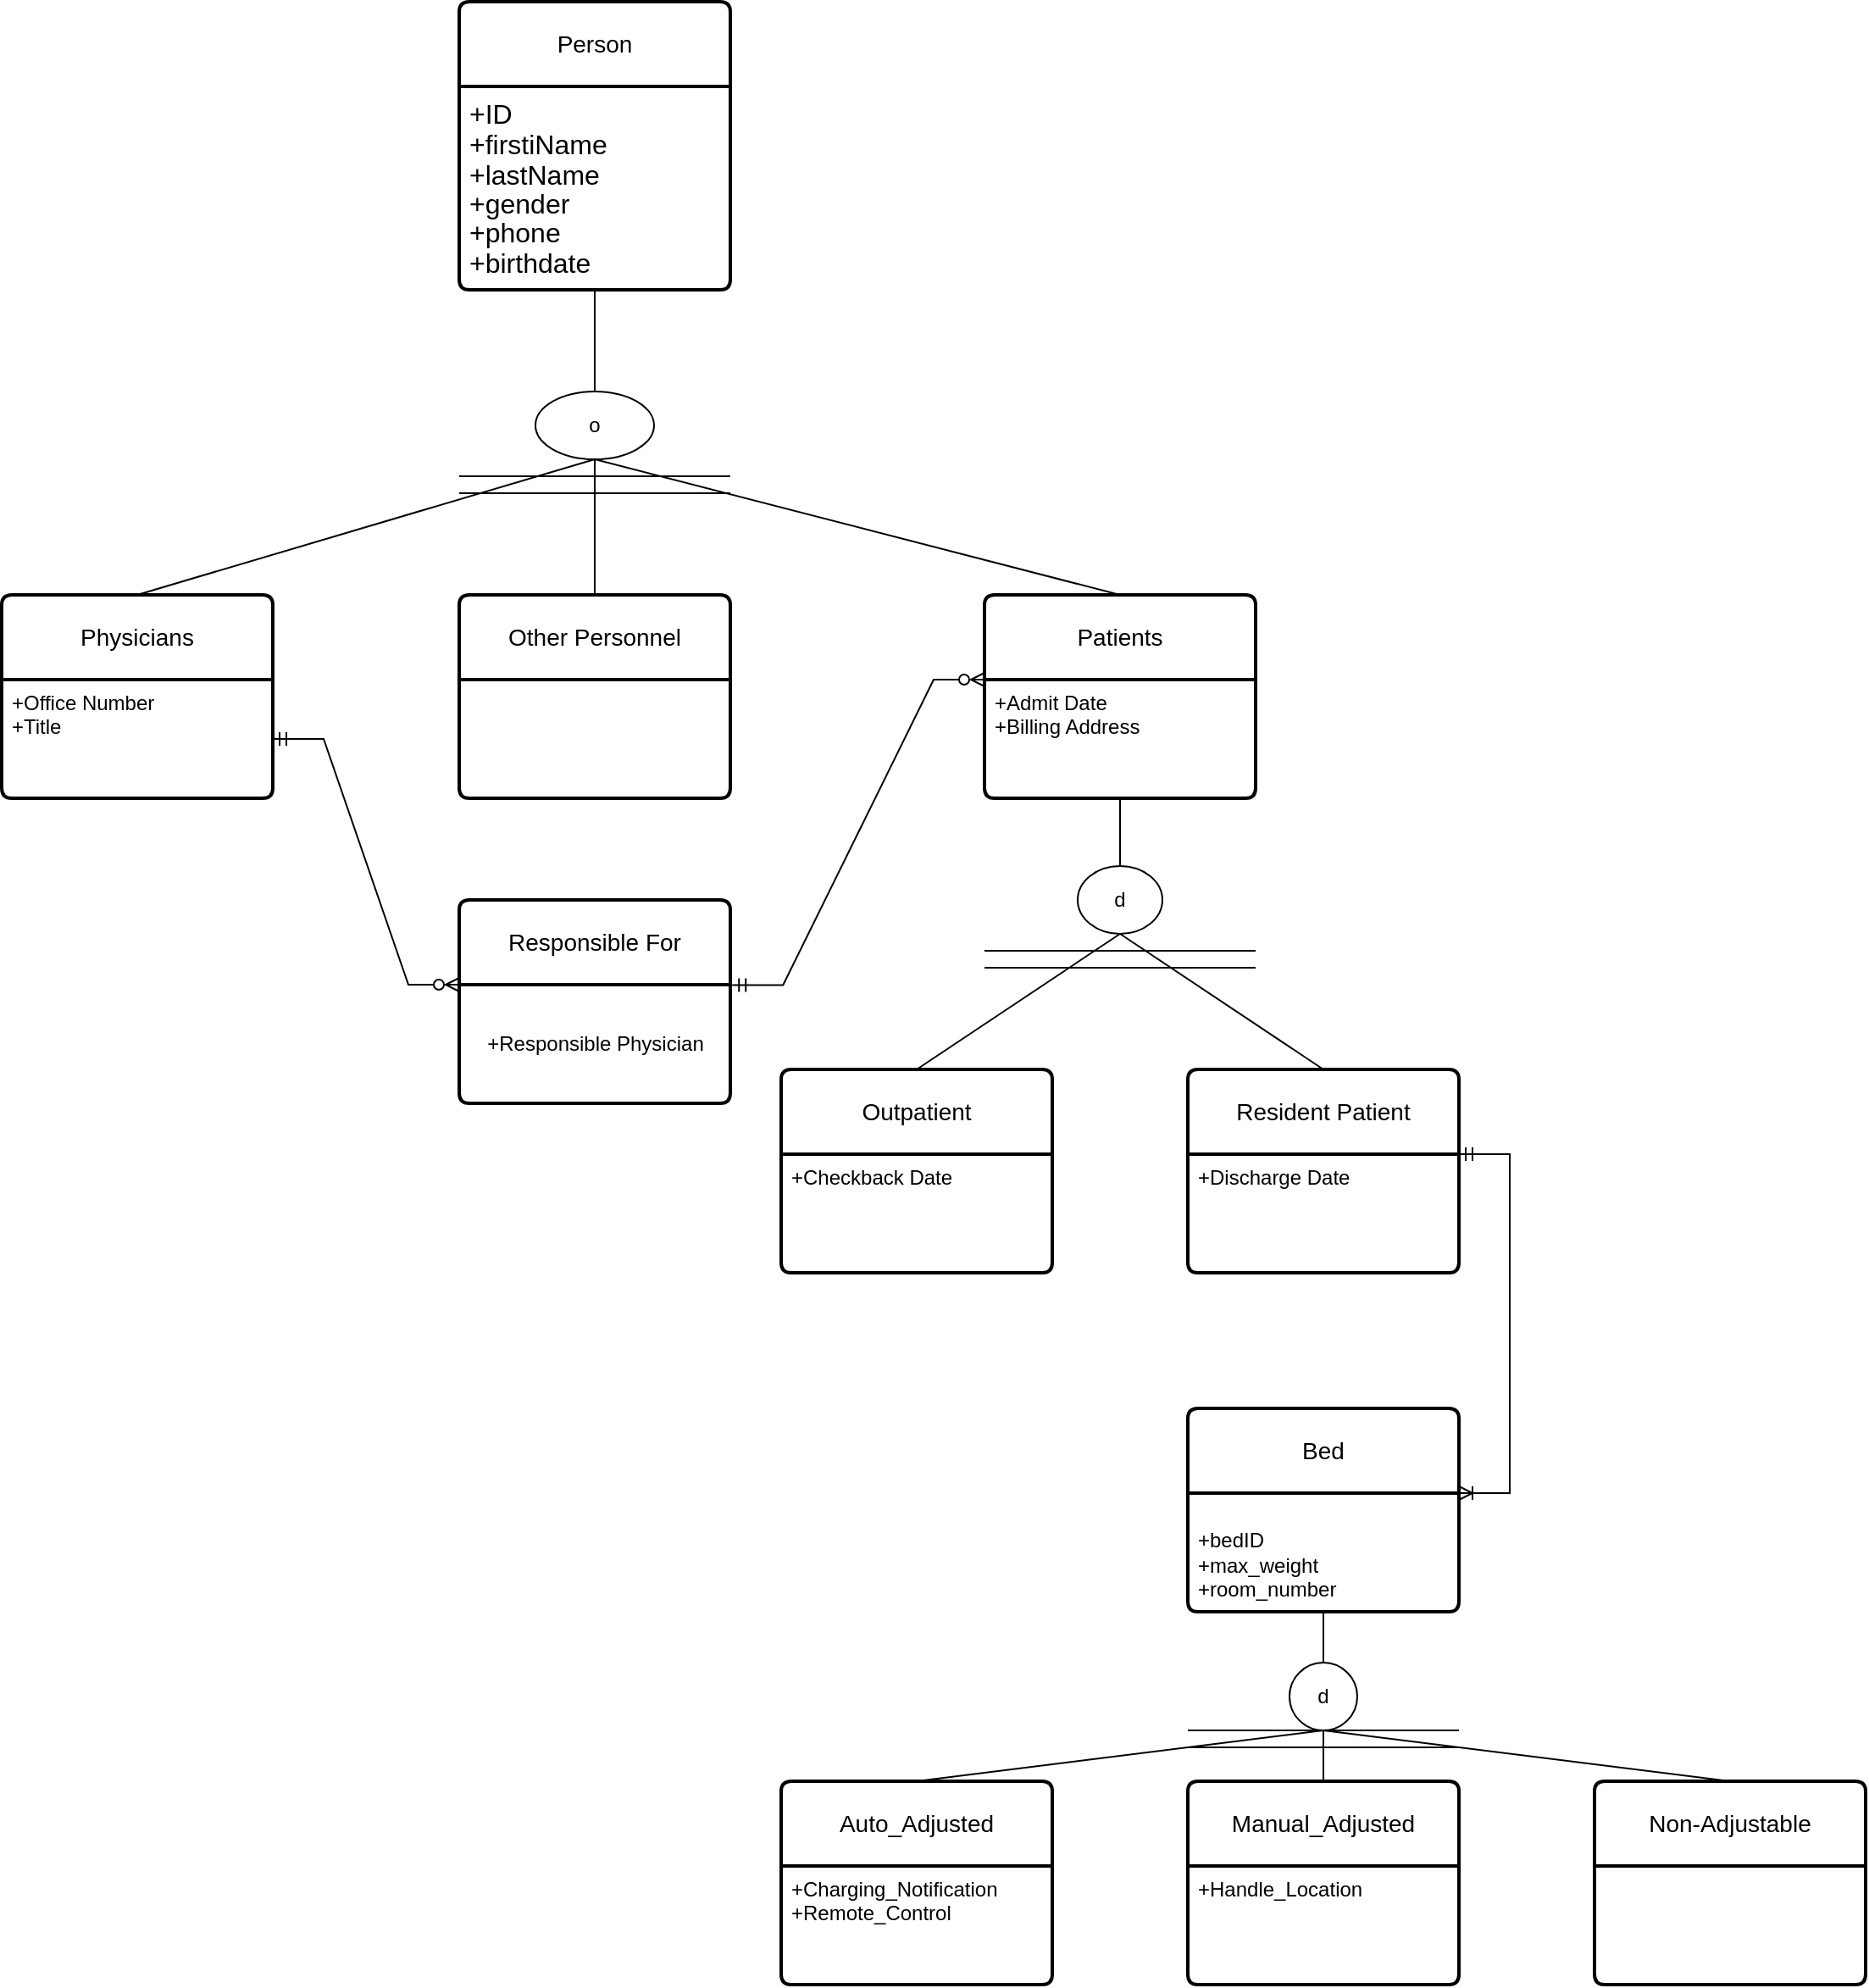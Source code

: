 <mxfile version="26.0.11">
  <diagram id="R2lEEEUBdFMjLlhIrx00" name="Page-1">
    <mxGraphModel dx="2597" dy="2213" grid="1" gridSize="10" guides="1" tooltips="1" connect="1" arrows="1" fold="1" page="1" pageScale="1" pageWidth="850" pageHeight="1100" math="0" shadow="0" extFonts="Permanent Marker^https://fonts.googleapis.com/css?family=Permanent+Marker">
      <root>
        <mxCell id="0" />
        <mxCell id="1" parent="0" />
        <mxCell id="Spf-woWdaHVeXBMN79fQ-1" value="Person" style="swimlane;childLayout=stackLayout;horizontal=1;startSize=50;horizontalStack=0;rounded=1;fontSize=14;fontStyle=0;strokeWidth=2;resizeParent=0;resizeLast=1;shadow=0;dashed=0;align=center;arcSize=4;whiteSpace=wrap;html=1;" vertex="1" parent="1">
          <mxGeometry x="130" y="-70" width="160" height="170" as="geometry" />
        </mxCell>
        <mxCell id="Spf-woWdaHVeXBMN79fQ-2" value="&lt;span style=&quot;font-size: 12pt; background-color: transparent; color: light-dark(rgb(0, 0, 0), rgb(255, 255, 255));&quot;&gt;+ID&lt;/span&gt;&lt;div&gt;&lt;span style=&quot;font-size:12.0pt;line-height:107%;&lt;br/&gt;font-family:&amp;quot;Calibri&amp;quot;,sans-serif;mso-ascii-theme-font:minor-latin;mso-fareast-font-family:&lt;br/&gt;DengXian;mso-fareast-theme-font:minor-fareast;mso-hansi-theme-font:minor-latin;&lt;br/&gt;mso-bidi-font-family:&amp;quot;Times New Roman&amp;quot;;mso-bidi-theme-font:minor-bidi;&lt;br/&gt;mso-ansi-language:EN-US;mso-fareast-language:ZH-CN;mso-bidi-language:AR-SA&quot;&gt;+firstiName&lt;/span&gt;&lt;/div&gt;&lt;div&gt;&lt;span style=&quot;font-size:12.0pt;line-height:107%;&lt;br/&gt;font-family:&amp;quot;Calibri&amp;quot;,sans-serif;mso-ascii-theme-font:minor-latin;mso-fareast-font-family:&lt;br/&gt;DengXian;mso-fareast-theme-font:minor-fareast;mso-hansi-theme-font:minor-latin;&lt;br/&gt;mso-bidi-font-family:&amp;quot;Times New Roman&amp;quot;;mso-bidi-theme-font:minor-bidi;&lt;br/&gt;mso-ansi-language:EN-US;mso-fareast-language:ZH-CN;mso-bidi-language:AR-SA&quot;&gt;+lastName&lt;/span&gt;&lt;/div&gt;&lt;div&gt;&lt;span style=&quot;font-size:12.0pt;line-height:107%;&lt;br/&gt;font-family:&amp;quot;Calibri&amp;quot;,sans-serif;mso-ascii-theme-font:minor-latin;mso-fareast-font-family:&lt;br/&gt;DengXian;mso-fareast-theme-font:minor-fareast;mso-hansi-theme-font:minor-latin;&lt;br/&gt;mso-bidi-font-family:&amp;quot;Times New Roman&amp;quot;;mso-bidi-theme-font:minor-bidi;&lt;br/&gt;mso-ansi-language:EN-US;mso-fareast-language:ZH-CN;mso-bidi-language:AR-SA&quot;&gt;+gender&lt;/span&gt;&lt;/div&gt;&lt;div&gt;&lt;span style=&quot;font-size:12.0pt;line-height:107%;&lt;br/&gt;font-family:&amp;quot;Calibri&amp;quot;,sans-serif;mso-ascii-theme-font:minor-latin;mso-fareast-font-family:&lt;br/&gt;DengXian;mso-fareast-theme-font:minor-fareast;mso-hansi-theme-font:minor-latin;&lt;br/&gt;mso-bidi-font-family:&amp;quot;Times New Roman&amp;quot;;mso-bidi-theme-font:minor-bidi;&lt;br/&gt;mso-ansi-language:EN-US;mso-fareast-language:ZH-CN;mso-bidi-language:AR-SA&quot;&gt;+phone&lt;/span&gt;&lt;/div&gt;&lt;div&gt;&lt;span style=&quot;font-size:12.0pt;line-height:107%;&lt;br/&gt;font-family:&amp;quot;Calibri&amp;quot;,sans-serif;mso-ascii-theme-font:minor-latin;mso-fareast-font-family:&lt;br/&gt;DengXian;mso-fareast-theme-font:minor-fareast;mso-hansi-theme-font:minor-latin;&lt;br/&gt;mso-bidi-font-family:&amp;quot;Times New Roman&amp;quot;;mso-bidi-theme-font:minor-bidi;&lt;br/&gt;mso-ansi-language:EN-US;mso-fareast-language:ZH-CN;mso-bidi-language:AR-SA&quot;&gt;+birthdate&lt;/span&gt;&lt;/div&gt;" style="align=left;strokeColor=none;fillColor=none;spacingLeft=4;fontSize=12;verticalAlign=top;resizable=0;rotatable=0;part=1;html=1;" vertex="1" parent="Spf-woWdaHVeXBMN79fQ-1">
          <mxGeometry y="50" width="160" height="120" as="geometry" />
        </mxCell>
        <mxCell id="Spf-woWdaHVeXBMN79fQ-3" value="Physicians" style="swimlane;childLayout=stackLayout;horizontal=1;startSize=50;horizontalStack=0;rounded=1;fontSize=14;fontStyle=0;strokeWidth=2;resizeParent=0;resizeLast=1;shadow=0;dashed=0;align=center;arcSize=4;whiteSpace=wrap;html=1;" vertex="1" parent="1">
          <mxGeometry x="-140" y="280" width="160" height="120" as="geometry" />
        </mxCell>
        <mxCell id="Spf-woWdaHVeXBMN79fQ-4" value="+Office Number&lt;div&gt;+Title&lt;/div&gt;" style="align=left;strokeColor=none;fillColor=none;spacingLeft=4;fontSize=12;verticalAlign=top;resizable=0;rotatable=0;part=1;html=1;" vertex="1" parent="Spf-woWdaHVeXBMN79fQ-3">
          <mxGeometry y="50" width="160" height="70" as="geometry" />
        </mxCell>
        <mxCell id="Spf-woWdaHVeXBMN79fQ-5" value="Patients" style="swimlane;childLayout=stackLayout;horizontal=1;startSize=50;horizontalStack=0;rounded=1;fontSize=14;fontStyle=0;strokeWidth=2;resizeParent=0;resizeLast=1;shadow=0;dashed=0;align=center;arcSize=4;whiteSpace=wrap;html=1;" vertex="1" parent="1">
          <mxGeometry x="440" y="280" width="160" height="120" as="geometry" />
        </mxCell>
        <mxCell id="Spf-woWdaHVeXBMN79fQ-6" value="+Admit Date&lt;div&gt;+Billing Address&lt;/div&gt;" style="align=left;strokeColor=none;fillColor=none;spacingLeft=4;fontSize=12;verticalAlign=top;resizable=0;rotatable=0;part=1;html=1;" vertex="1" parent="Spf-woWdaHVeXBMN79fQ-5">
          <mxGeometry y="50" width="160" height="70" as="geometry" />
        </mxCell>
        <mxCell id="Spf-woWdaHVeXBMN79fQ-7" value="Other Personnel" style="swimlane;childLayout=stackLayout;horizontal=1;startSize=50;horizontalStack=0;rounded=1;fontSize=14;fontStyle=0;strokeWidth=2;resizeParent=0;resizeLast=1;shadow=0;dashed=0;align=center;arcSize=4;whiteSpace=wrap;html=1;" vertex="1" parent="1">
          <mxGeometry x="130" y="280" width="160" height="120" as="geometry" />
        </mxCell>
        <mxCell id="Spf-woWdaHVeXBMN79fQ-16" value="" style="edgeStyle=entityRelationEdgeStyle;fontSize=12;html=1;endArrow=ERzeroToMany;startArrow=ERmandOne;rounded=0;exitX=1.007;exitY=0.419;exitDx=0;exitDy=0;exitPerimeter=0;entryX=0;entryY=0;entryDx=0;entryDy=0;" edge="1" parent="1" source="Spf-woWdaHVeXBMN79fQ-17" target="Spf-woWdaHVeXBMN79fQ-6">
          <mxGeometry width="100" height="100" relative="1" as="geometry">
            <mxPoint x="180" y="440" as="sourcePoint" />
            <mxPoint x="280" y="340" as="targetPoint" />
          </mxGeometry>
        </mxCell>
        <mxCell id="Spf-woWdaHVeXBMN79fQ-17" value="Responsible For" style="swimlane;childLayout=stackLayout;horizontal=1;startSize=50;horizontalStack=0;rounded=1;fontSize=14;fontStyle=0;strokeWidth=2;resizeParent=0;resizeLast=1;shadow=0;dashed=0;align=center;arcSize=4;whiteSpace=wrap;html=1;" vertex="1" parent="1">
          <mxGeometry x="130" y="460" width="160" height="120" as="geometry" />
        </mxCell>
        <mxCell id="Spf-woWdaHVeXBMN79fQ-25" value="+Responsible Physician" style="text;html=1;align=center;verticalAlign=middle;resizable=0;points=[];autosize=1;strokeColor=none;fillColor=none;" vertex="1" parent="Spf-woWdaHVeXBMN79fQ-17">
          <mxGeometry y="50" width="160" height="70" as="geometry" />
        </mxCell>
        <mxCell id="Spf-woWdaHVeXBMN79fQ-19" value="" style="edgeStyle=entityRelationEdgeStyle;fontSize=12;html=1;endArrow=ERzeroToMany;startArrow=ERmandOne;rounded=0;exitX=1;exitY=0.5;exitDx=0;exitDy=0;" edge="1" parent="1" source="Spf-woWdaHVeXBMN79fQ-4">
          <mxGeometry width="100" height="100" relative="1" as="geometry">
            <mxPoint x="100" y="420" as="sourcePoint" />
            <mxPoint x="130" y="510" as="targetPoint" />
          </mxGeometry>
        </mxCell>
        <mxCell id="Spf-woWdaHVeXBMN79fQ-20" value="" style="endArrow=none;html=1;rounded=0;exitX=0.5;exitY=1;exitDx=0;exitDy=0;entryX=0.5;entryY=0;entryDx=0;entryDy=0;" edge="1" parent="1" source="Spf-woWdaHVeXBMN79fQ-2" target="Spf-woWdaHVeXBMN79fQ-21">
          <mxGeometry relative="1" as="geometry">
            <mxPoint x="170" y="150" as="sourcePoint" />
            <mxPoint x="360" y="160" as="targetPoint" />
          </mxGeometry>
        </mxCell>
        <mxCell id="Spf-woWdaHVeXBMN79fQ-21" value="o" style="ellipse;whiteSpace=wrap;html=1;align=center;" vertex="1" parent="1">
          <mxGeometry x="175" y="160" width="70" height="40" as="geometry" />
        </mxCell>
        <mxCell id="Spf-woWdaHVeXBMN79fQ-22" value="" style="endArrow=none;html=1;rounded=0;exitX=0.5;exitY=1;exitDx=0;exitDy=0;entryX=0.5;entryY=0;entryDx=0;entryDy=0;" edge="1" parent="1" source="Spf-woWdaHVeXBMN79fQ-21" target="Spf-woWdaHVeXBMN79fQ-5">
          <mxGeometry relative="1" as="geometry">
            <mxPoint x="370" y="220" as="sourcePoint" />
            <mxPoint x="530" y="220" as="targetPoint" />
          </mxGeometry>
        </mxCell>
        <mxCell id="Spf-woWdaHVeXBMN79fQ-23" value="" style="endArrow=none;html=1;rounded=0;entryX=0.5;entryY=1;entryDx=0;entryDy=0;exitX=0.5;exitY=0;exitDx=0;exitDy=0;" edge="1" parent="1" source="Spf-woWdaHVeXBMN79fQ-3" target="Spf-woWdaHVeXBMN79fQ-21">
          <mxGeometry relative="1" as="geometry">
            <mxPoint x="-40" y="210" as="sourcePoint" />
            <mxPoint x="120" y="210" as="targetPoint" />
          </mxGeometry>
        </mxCell>
        <mxCell id="Spf-woWdaHVeXBMN79fQ-24" value="" style="endArrow=none;html=1;rounded=0;" edge="1" parent="1">
          <mxGeometry relative="1" as="geometry">
            <mxPoint x="130" y="210" as="sourcePoint" />
            <mxPoint x="290" y="210" as="targetPoint" />
          </mxGeometry>
        </mxCell>
        <mxCell id="Spf-woWdaHVeXBMN79fQ-27" value="d" style="ellipse;whiteSpace=wrap;html=1;align=center;" vertex="1" parent="1">
          <mxGeometry x="495" y="440" width="50" height="40" as="geometry" />
        </mxCell>
        <mxCell id="Spf-woWdaHVeXBMN79fQ-28" value="" style="endArrow=none;html=1;rounded=0;entryX=0.5;entryY=1;entryDx=0;entryDy=0;exitX=0.5;exitY=0;exitDx=0;exitDy=0;" edge="1" parent="1" source="Spf-woWdaHVeXBMN79fQ-27" target="Spf-woWdaHVeXBMN79fQ-6">
          <mxGeometry relative="1" as="geometry">
            <mxPoint x="410" y="510" as="sourcePoint" />
            <mxPoint x="570" y="510" as="targetPoint" />
          </mxGeometry>
        </mxCell>
        <mxCell id="Spf-woWdaHVeXBMN79fQ-29" value="Resident Patient" style="swimlane;childLayout=stackLayout;horizontal=1;startSize=50;horizontalStack=0;rounded=1;fontSize=14;fontStyle=0;strokeWidth=2;resizeParent=0;resizeLast=1;shadow=0;dashed=0;align=center;arcSize=4;whiteSpace=wrap;html=1;" vertex="1" parent="1">
          <mxGeometry x="560" y="560" width="160" height="120" as="geometry" />
        </mxCell>
        <mxCell id="Spf-woWdaHVeXBMN79fQ-30" value="+Discharge Date" style="align=left;strokeColor=none;fillColor=none;spacingLeft=4;fontSize=12;verticalAlign=top;resizable=0;rotatable=0;part=1;html=1;" vertex="1" parent="Spf-woWdaHVeXBMN79fQ-29">
          <mxGeometry y="50" width="160" height="70" as="geometry" />
        </mxCell>
        <mxCell id="Spf-woWdaHVeXBMN79fQ-31" value="Outpatient" style="swimlane;childLayout=stackLayout;horizontal=1;startSize=50;horizontalStack=0;rounded=1;fontSize=14;fontStyle=0;strokeWidth=2;resizeParent=0;resizeLast=1;shadow=0;dashed=0;align=center;arcSize=4;whiteSpace=wrap;html=1;" vertex="1" parent="1">
          <mxGeometry x="320" y="560" width="160" height="120" as="geometry" />
        </mxCell>
        <mxCell id="Spf-woWdaHVeXBMN79fQ-32" value="+Checkback Date" style="align=left;strokeColor=none;fillColor=none;spacingLeft=4;fontSize=12;verticalAlign=top;resizable=0;rotatable=0;part=1;html=1;" vertex="1" parent="Spf-woWdaHVeXBMN79fQ-31">
          <mxGeometry y="50" width="160" height="70" as="geometry" />
        </mxCell>
        <mxCell id="Spf-woWdaHVeXBMN79fQ-33" value="" style="endArrow=none;html=1;rounded=0;exitX=0.5;exitY=1;exitDx=0;exitDy=0;entryX=0.5;entryY=0;entryDx=0;entryDy=0;" edge="1" parent="1" source="Spf-woWdaHVeXBMN79fQ-27" target="Spf-woWdaHVeXBMN79fQ-29">
          <mxGeometry relative="1" as="geometry">
            <mxPoint x="600" y="470" as="sourcePoint" />
            <mxPoint x="760" y="470" as="targetPoint" />
          </mxGeometry>
        </mxCell>
        <mxCell id="Spf-woWdaHVeXBMN79fQ-34" value="" style="endArrow=none;html=1;rounded=0;entryX=0.5;entryY=1;entryDx=0;entryDy=0;exitX=0.5;exitY=0;exitDx=0;exitDy=0;" edge="1" parent="1" source="Spf-woWdaHVeXBMN79fQ-31" target="Spf-woWdaHVeXBMN79fQ-27">
          <mxGeometry relative="1" as="geometry">
            <mxPoint x="350" y="510" as="sourcePoint" />
            <mxPoint x="510" y="510" as="targetPoint" />
          </mxGeometry>
        </mxCell>
        <mxCell id="Spf-woWdaHVeXBMN79fQ-35" value="" style="endArrow=none;html=1;rounded=0;" edge="1" parent="1">
          <mxGeometry relative="1" as="geometry">
            <mxPoint x="440" y="490" as="sourcePoint" />
            <mxPoint x="600" y="490" as="targetPoint" />
          </mxGeometry>
        </mxCell>
        <mxCell id="Spf-woWdaHVeXBMN79fQ-36" value="" style="endArrow=none;html=1;rounded=0;" edge="1" parent="1">
          <mxGeometry relative="1" as="geometry">
            <mxPoint x="440" y="500" as="sourcePoint" />
            <mxPoint x="600" y="500" as="targetPoint" />
          </mxGeometry>
        </mxCell>
        <mxCell id="Spf-woWdaHVeXBMN79fQ-37" value="Bed" style="swimlane;childLayout=stackLayout;horizontal=1;startSize=50;horizontalStack=0;rounded=1;fontSize=14;fontStyle=0;strokeWidth=2;resizeParent=0;resizeLast=1;shadow=0;dashed=0;align=center;arcSize=4;whiteSpace=wrap;html=1;" vertex="1" parent="1">
          <mxGeometry x="560" y="760" width="160" height="120" as="geometry" />
        </mxCell>
        <mxCell id="Spf-woWdaHVeXBMN79fQ-38" value="&lt;br&gt;+bedID&lt;br&gt;+max_weight&lt;div&gt;+room_number&lt;/div&gt;" style="align=left;strokeColor=none;fillColor=none;spacingLeft=4;fontSize=12;verticalAlign=top;resizable=0;rotatable=0;part=1;html=1;" vertex="1" parent="Spf-woWdaHVeXBMN79fQ-37">
          <mxGeometry y="50" width="160" height="70" as="geometry" />
        </mxCell>
        <mxCell id="Spf-woWdaHVeXBMN79fQ-39" value="" style="edgeStyle=entityRelationEdgeStyle;fontSize=12;html=1;endArrow=ERoneToMany;startArrow=ERmandOne;rounded=0;exitX=1;exitY=0;exitDx=0;exitDy=0;entryX=1;entryY=0;entryDx=0;entryDy=0;" edge="1" parent="1" source="Spf-woWdaHVeXBMN79fQ-30" target="Spf-woWdaHVeXBMN79fQ-38">
          <mxGeometry width="100" height="100" relative="1" as="geometry">
            <mxPoint x="370" y="890" as="sourcePoint" />
            <mxPoint x="470" y="790" as="targetPoint" />
          </mxGeometry>
        </mxCell>
        <mxCell id="Spf-woWdaHVeXBMN79fQ-40" value="Auto_Adjusted" style="swimlane;childLayout=stackLayout;horizontal=1;startSize=50;horizontalStack=0;rounded=1;fontSize=14;fontStyle=0;strokeWidth=2;resizeParent=0;resizeLast=1;shadow=0;dashed=0;align=center;arcSize=4;whiteSpace=wrap;html=1;" vertex="1" parent="1">
          <mxGeometry x="320" y="980" width="160" height="120" as="geometry" />
        </mxCell>
        <mxCell id="Spf-woWdaHVeXBMN79fQ-41" value="+Charging_Notification&lt;div&gt;+Remote_Control&lt;/div&gt;" style="align=left;strokeColor=none;fillColor=none;spacingLeft=4;fontSize=12;verticalAlign=top;resizable=0;rotatable=0;part=1;html=1;" vertex="1" parent="Spf-woWdaHVeXBMN79fQ-40">
          <mxGeometry y="50" width="160" height="70" as="geometry" />
        </mxCell>
        <mxCell id="Spf-woWdaHVeXBMN79fQ-42" value="Manual_Adjusted" style="swimlane;childLayout=stackLayout;horizontal=1;startSize=50;horizontalStack=0;rounded=1;fontSize=14;fontStyle=0;strokeWidth=2;resizeParent=0;resizeLast=1;shadow=0;dashed=0;align=center;arcSize=4;whiteSpace=wrap;html=1;" vertex="1" parent="1">
          <mxGeometry x="560" y="980" width="160" height="120" as="geometry" />
        </mxCell>
        <mxCell id="Spf-woWdaHVeXBMN79fQ-43" value="+Handle_Location" style="align=left;strokeColor=none;fillColor=none;spacingLeft=4;fontSize=12;verticalAlign=top;resizable=0;rotatable=0;part=1;html=1;" vertex="1" parent="Spf-woWdaHVeXBMN79fQ-42">
          <mxGeometry y="50" width="160" height="70" as="geometry" />
        </mxCell>
        <mxCell id="Spf-woWdaHVeXBMN79fQ-44" value="Non-Adjustable" style="swimlane;childLayout=stackLayout;horizontal=1;startSize=50;horizontalStack=0;rounded=1;fontSize=14;fontStyle=0;strokeWidth=2;resizeParent=0;resizeLast=1;shadow=0;dashed=0;align=center;arcSize=4;whiteSpace=wrap;html=1;" vertex="1" parent="1">
          <mxGeometry x="800" y="980" width="160" height="120" as="geometry" />
        </mxCell>
        <mxCell id="Spf-woWdaHVeXBMN79fQ-46" value="d" style="ellipse;whiteSpace=wrap;html=1;align=center;" vertex="1" parent="1">
          <mxGeometry x="620" y="910" width="40" height="40" as="geometry" />
        </mxCell>
        <mxCell id="Spf-woWdaHVeXBMN79fQ-47" value="" style="endArrow=none;html=1;rounded=0;entryX=0.5;entryY=1;entryDx=0;entryDy=0;exitX=0.5;exitY=0;exitDx=0;exitDy=0;" edge="1" parent="1" source="Spf-woWdaHVeXBMN79fQ-46" target="Spf-woWdaHVeXBMN79fQ-38">
          <mxGeometry relative="1" as="geometry">
            <mxPoint x="410" y="910" as="sourcePoint" />
            <mxPoint x="570" y="910" as="targetPoint" />
          </mxGeometry>
        </mxCell>
        <mxCell id="Spf-woWdaHVeXBMN79fQ-48" value="" style="endArrow=none;html=1;rounded=0;entryX=0.5;entryY=1;entryDx=0;entryDy=0;exitX=0.5;exitY=0;exitDx=0;exitDy=0;" edge="1" parent="1" source="Spf-woWdaHVeXBMN79fQ-42" target="Spf-woWdaHVeXBMN79fQ-46">
          <mxGeometry relative="1" as="geometry">
            <mxPoint x="400" y="930" as="sourcePoint" />
            <mxPoint x="560" y="930" as="targetPoint" />
          </mxGeometry>
        </mxCell>
        <mxCell id="Spf-woWdaHVeXBMN79fQ-49" value="" style="endArrow=none;html=1;rounded=0;entryX=0.5;entryY=1;entryDx=0;entryDy=0;exitX=0.5;exitY=0;exitDx=0;exitDy=0;" edge="1" parent="1" source="Spf-woWdaHVeXBMN79fQ-40" target="Spf-woWdaHVeXBMN79fQ-46">
          <mxGeometry relative="1" as="geometry">
            <mxPoint x="420" y="920" as="sourcePoint" />
            <mxPoint x="580" y="920" as="targetPoint" />
          </mxGeometry>
        </mxCell>
        <mxCell id="Spf-woWdaHVeXBMN79fQ-50" value="" style="endArrow=none;html=1;rounded=0;exitX=0.5;exitY=1;exitDx=0;exitDy=0;entryX=0.5;entryY=0;entryDx=0;entryDy=0;" edge="1" parent="1" source="Spf-woWdaHVeXBMN79fQ-46" target="Spf-woWdaHVeXBMN79fQ-44">
          <mxGeometry relative="1" as="geometry">
            <mxPoint x="700" y="940" as="sourcePoint" />
            <mxPoint x="860" y="940" as="targetPoint" />
          </mxGeometry>
        </mxCell>
        <mxCell id="Spf-woWdaHVeXBMN79fQ-51" value="" style="endArrow=none;html=1;rounded=0;" edge="1" parent="1">
          <mxGeometry relative="1" as="geometry">
            <mxPoint x="560" y="950" as="sourcePoint" />
            <mxPoint x="720" y="950" as="targetPoint" />
          </mxGeometry>
        </mxCell>
        <mxCell id="Spf-woWdaHVeXBMN79fQ-52" value="" style="endArrow=none;html=1;rounded=0;" edge="1" parent="1">
          <mxGeometry relative="1" as="geometry">
            <mxPoint x="560" y="960" as="sourcePoint" />
            <mxPoint x="720" y="960" as="targetPoint" />
          </mxGeometry>
        </mxCell>
        <mxCell id="Spf-woWdaHVeXBMN79fQ-53" value="" style="endArrow=none;html=1;rounded=0;entryX=0.5;entryY=1;entryDx=0;entryDy=0;exitX=0.5;exitY=0;exitDx=0;exitDy=0;" edge="1" parent="1" source="Spf-woWdaHVeXBMN79fQ-7" target="Spf-woWdaHVeXBMN79fQ-21">
          <mxGeometry relative="1" as="geometry">
            <mxPoint x="-80" y="150" as="sourcePoint" />
            <mxPoint x="80" y="150" as="targetPoint" />
          </mxGeometry>
        </mxCell>
        <mxCell id="Spf-woWdaHVeXBMN79fQ-54" value="" style="endArrow=none;html=1;rounded=0;" edge="1" parent="1">
          <mxGeometry relative="1" as="geometry">
            <mxPoint x="130" y="220" as="sourcePoint" />
            <mxPoint x="290" y="220" as="targetPoint" />
          </mxGeometry>
        </mxCell>
      </root>
    </mxGraphModel>
  </diagram>
</mxfile>

